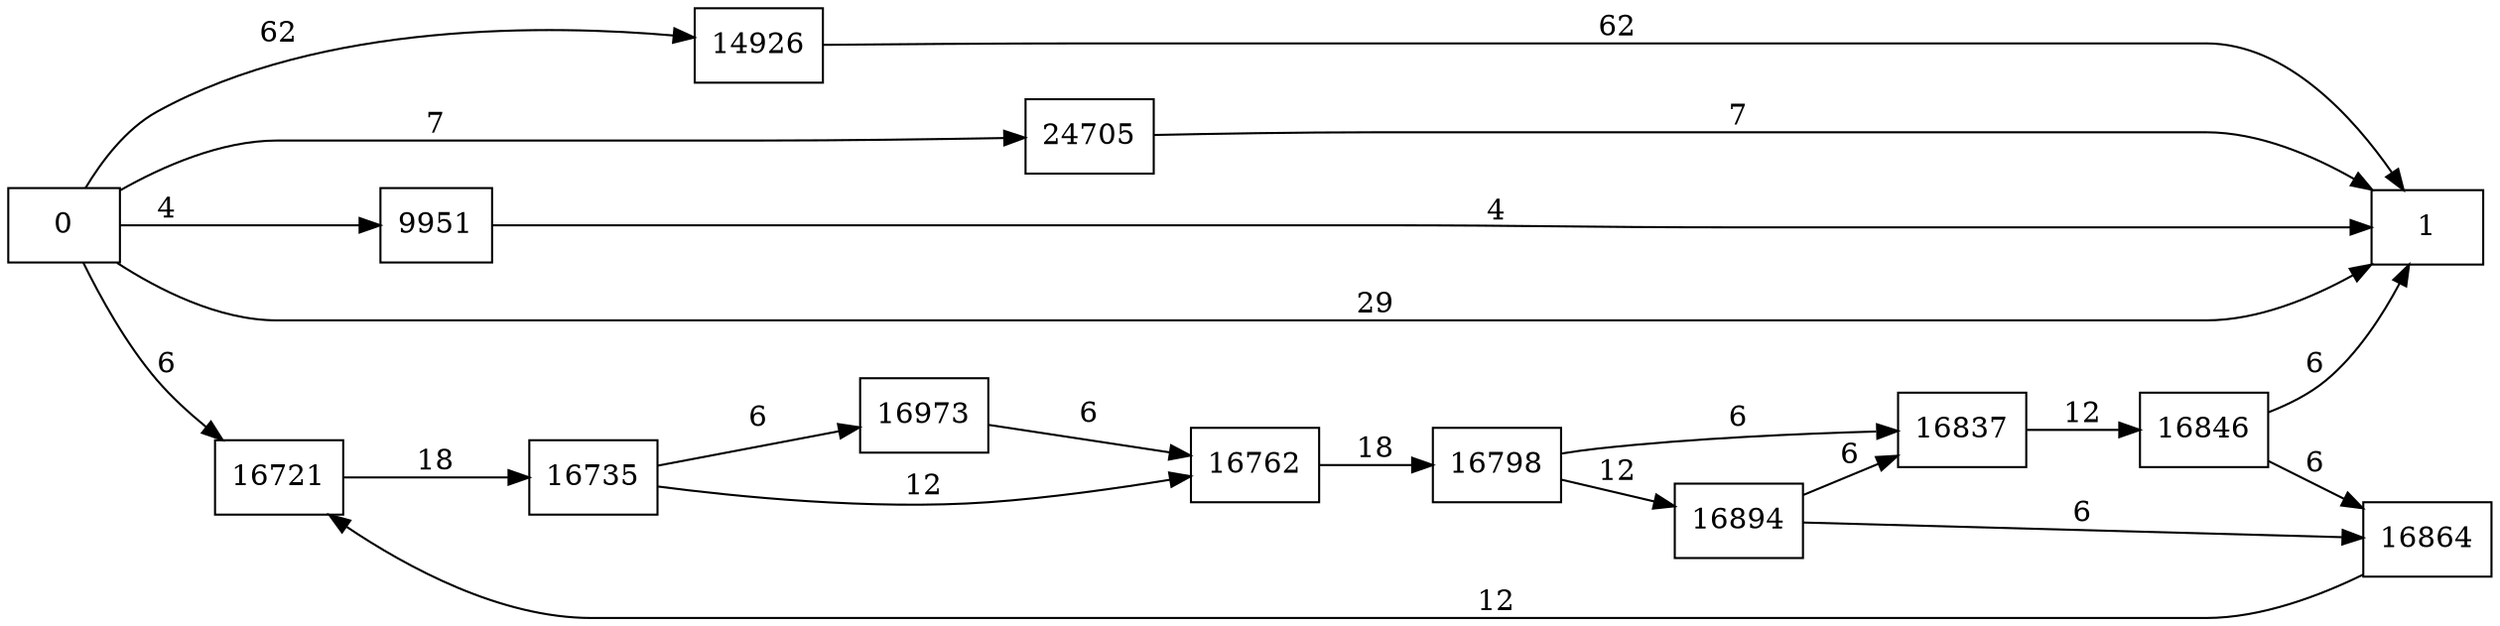 digraph {
	graph [rankdir=LR]
	node [shape=rectangle]
	9951 -> 1 [label=4]
	14926 -> 1 [label=62]
	16721 -> 16735 [label=18]
	16735 -> 16762 [label=12]
	16735 -> 16973 [label=6]
	16762 -> 16798 [label=18]
	16798 -> 16837 [label=6]
	16798 -> 16894 [label=12]
	16837 -> 16846 [label=12]
	16846 -> 16864 [label=6]
	16846 -> 1 [label=6]
	16864 -> 16721 [label=12]
	16894 -> 16864 [label=6]
	16894 -> 16837 [label=6]
	16973 -> 16762 [label=6]
	24705 -> 1 [label=7]
	0 -> 1 [label=29]
	0 -> 9951 [label=4]
	0 -> 14926 [label=62]
	0 -> 16721 [label=6]
	0 -> 24705 [label=7]
}
